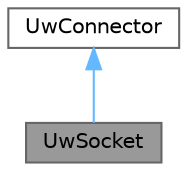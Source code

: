digraph "UwSocket"
{
 // LATEX_PDF_SIZE
  bgcolor="transparent";
  edge [fontname=Helvetica,fontsize=10,labelfontname=Helvetica,labelfontsize=10];
  node [fontname=Helvetica,fontsize=10,shape=box,height=0.2,width=0.4];
  Node1 [id="Node000001",label="UwSocket",height=0.2,width=0.4,color="gray40", fillcolor="grey60", style="filled", fontcolor="black",tooltip="Class that implements a TCP or UDP socket."];
  Node2 -> Node1 [id="edge1_Node000001_Node000002",dir="back",color="steelblue1",style="solid",tooltip=" "];
  Node2 [id="Node000002",label="UwConnector",height=0.2,width=0.4,color="gray40", fillcolor="white", style="filled",URL="$classUwConnector.html",tooltip="Class UwConnector allows to specify an interface between the UwDriver object and the device."];
}
